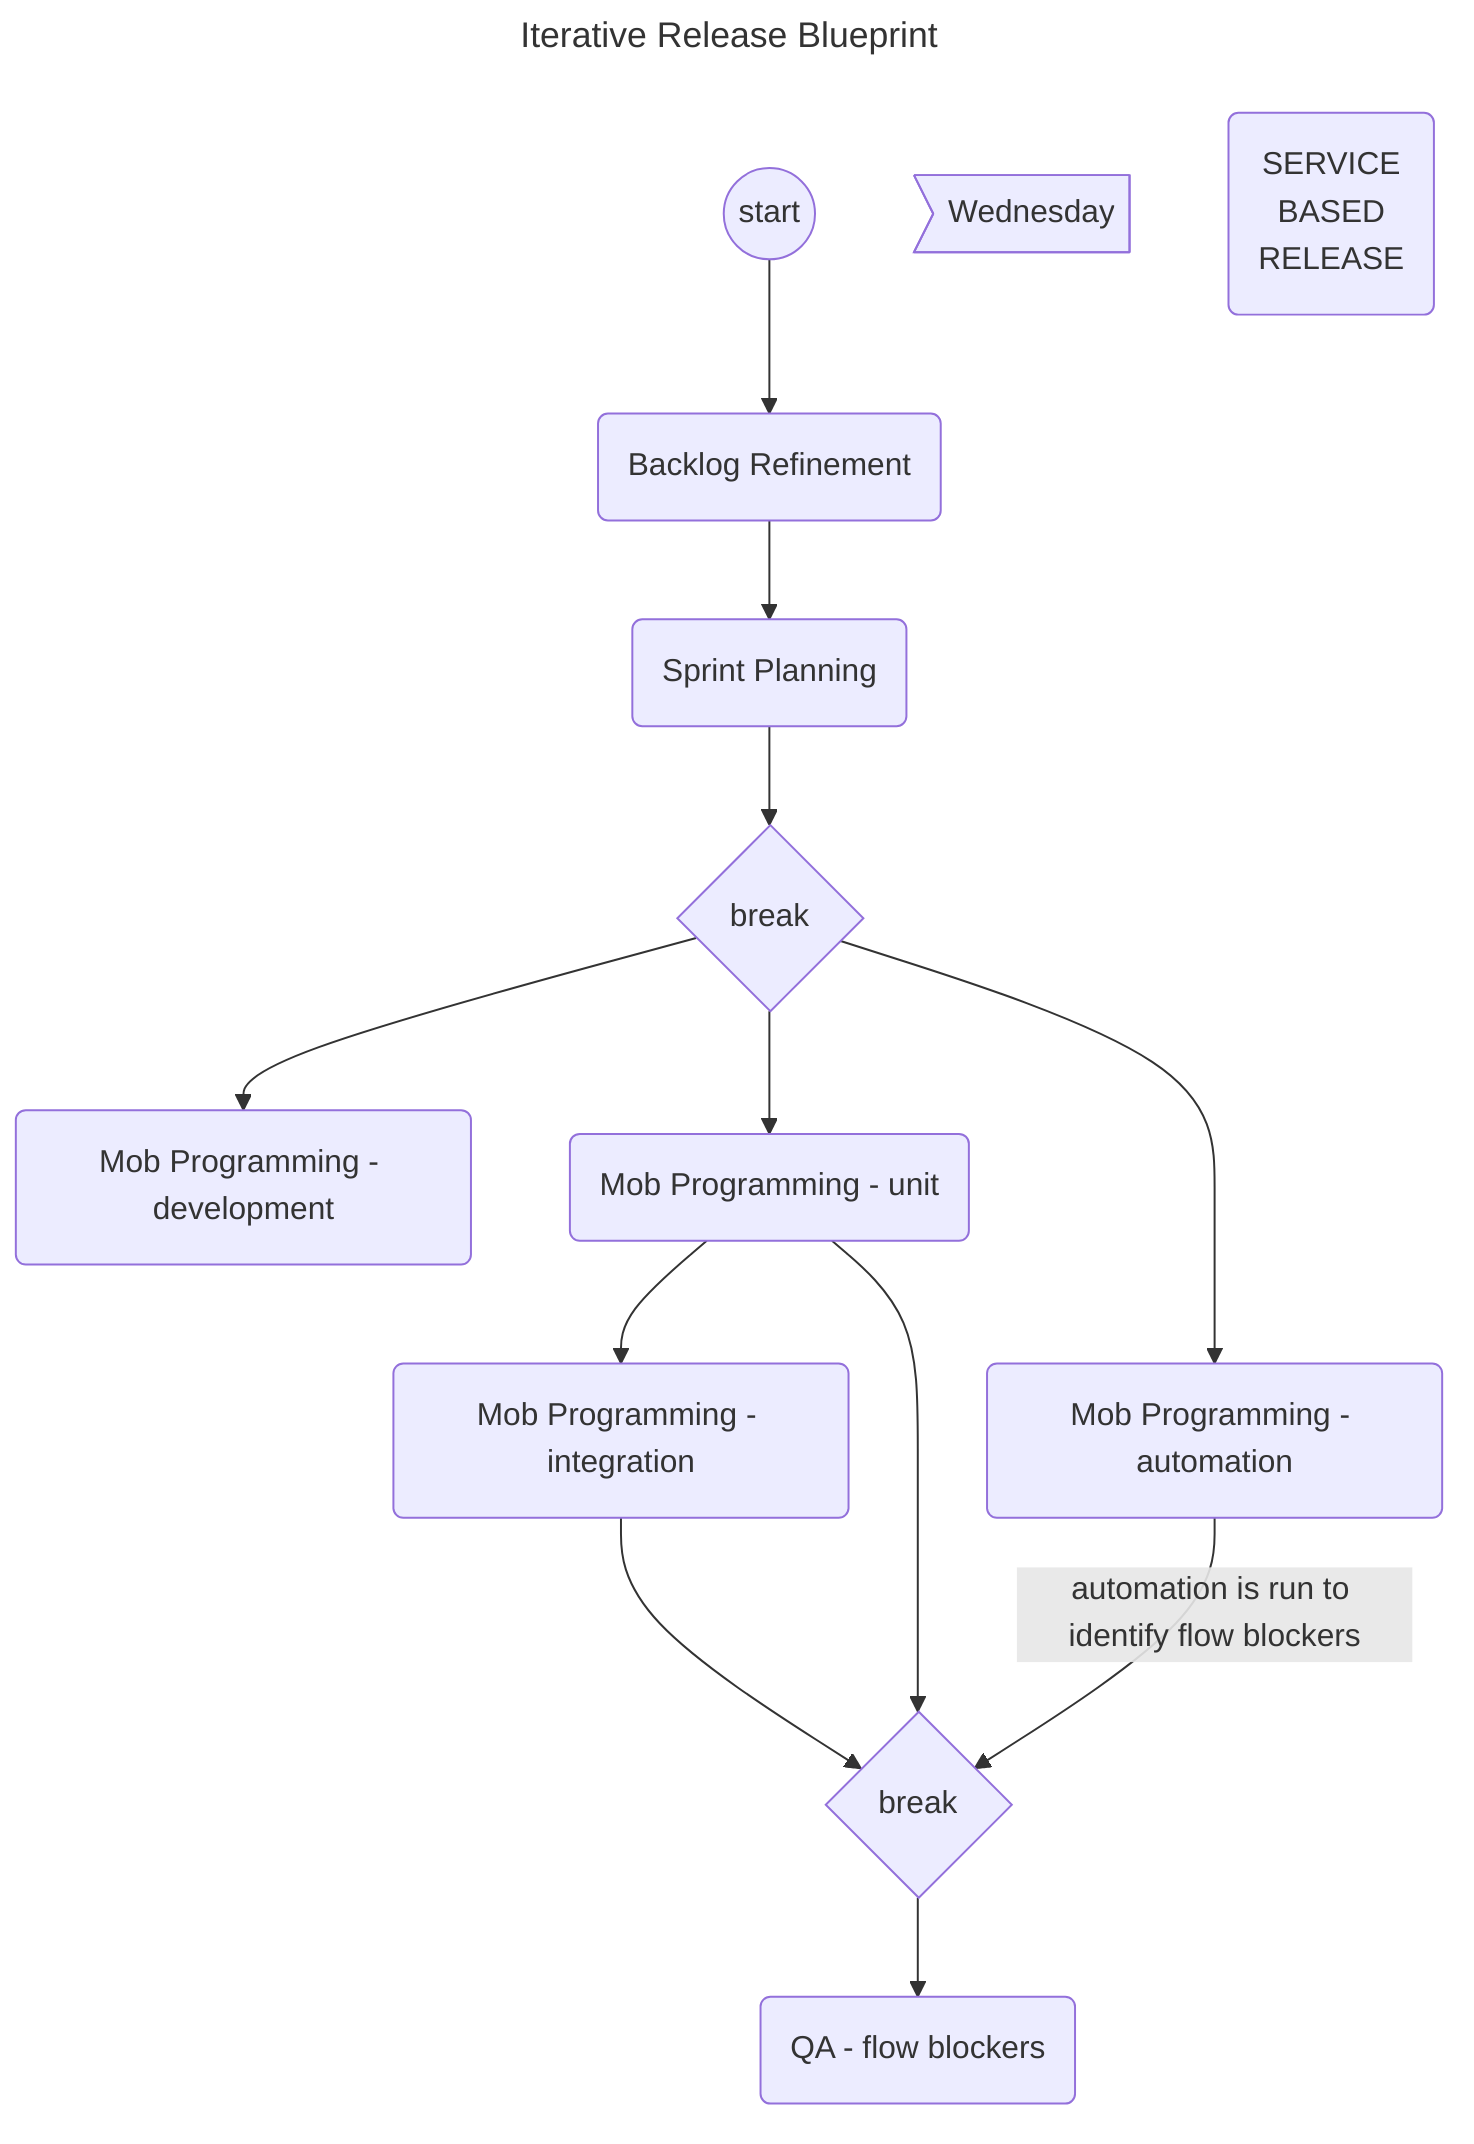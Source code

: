 ---
title: Iterative Release Blueprint
---

flowchart TD

id1((start))-->A(Backlog Refinement)
A(Backlog Refinement)-->B(Sprint Planning)

id2>Wednesday]
B(Sprint Planning)

B(Sprint Planning)-->id3{break}

id3{break}-->C(Mob Programming - development)
id3{break}-->D(Mob Programming - unit)-->F(Mob Programming - integration)
id3{break}-->E(Mob Programming - automation)

D(Mob Programming - unit)-->id4{break}
E(Mob Programming - automation)-->|automation is run to identify flow blockers|id4{break}
F(Mob Programming - integration)-->id4{break}

id4{break}-->G(QA - flow blockers)

X(SERVICE
BASED
RELEASE)